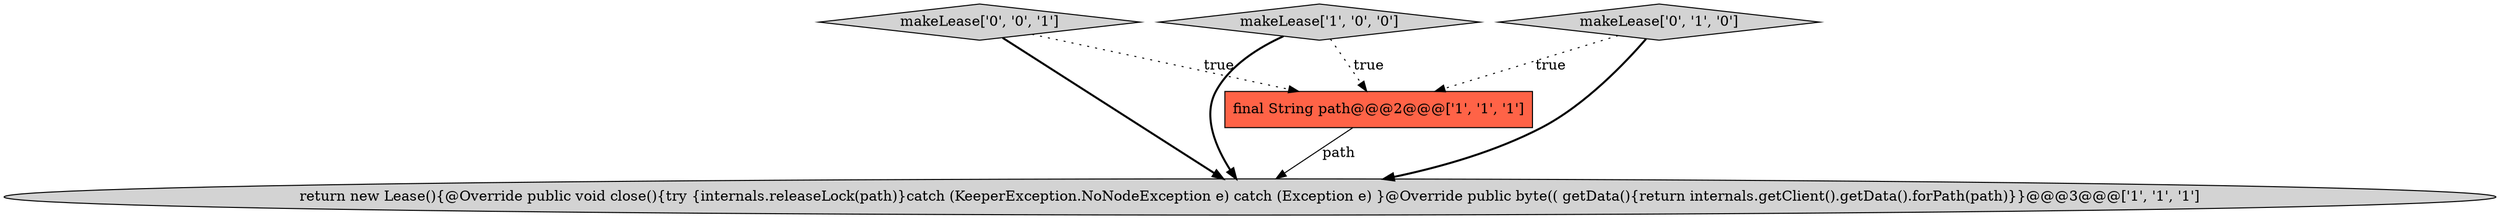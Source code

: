 digraph {
4 [style = filled, label = "makeLease['0', '0', '1']", fillcolor = lightgray, shape = diamond image = "AAA0AAABBB3BBB"];
1 [style = filled, label = "return new Lease(){@Override public void close(){try {internals.releaseLock(path)}catch (KeeperException.NoNodeException e) catch (Exception e) }@Override public byte(( getData(){return internals.getClient().getData().forPath(path)}}@@@3@@@['1', '1', '1']", fillcolor = lightgray, shape = ellipse image = "AAA0AAABBB1BBB"];
0 [style = filled, label = "makeLease['1', '0', '0']", fillcolor = lightgray, shape = diamond image = "AAA0AAABBB1BBB"];
2 [style = filled, label = "final String path@@@2@@@['1', '1', '1']", fillcolor = tomato, shape = box image = "AAA0AAABBB1BBB"];
3 [style = filled, label = "makeLease['0', '1', '0']", fillcolor = lightgray, shape = diamond image = "AAA0AAABBB2BBB"];
2->1 [style = solid, label="path"];
4->1 [style = bold, label=""];
0->2 [style = dotted, label="true"];
3->1 [style = bold, label=""];
0->1 [style = bold, label=""];
4->2 [style = dotted, label="true"];
3->2 [style = dotted, label="true"];
}
